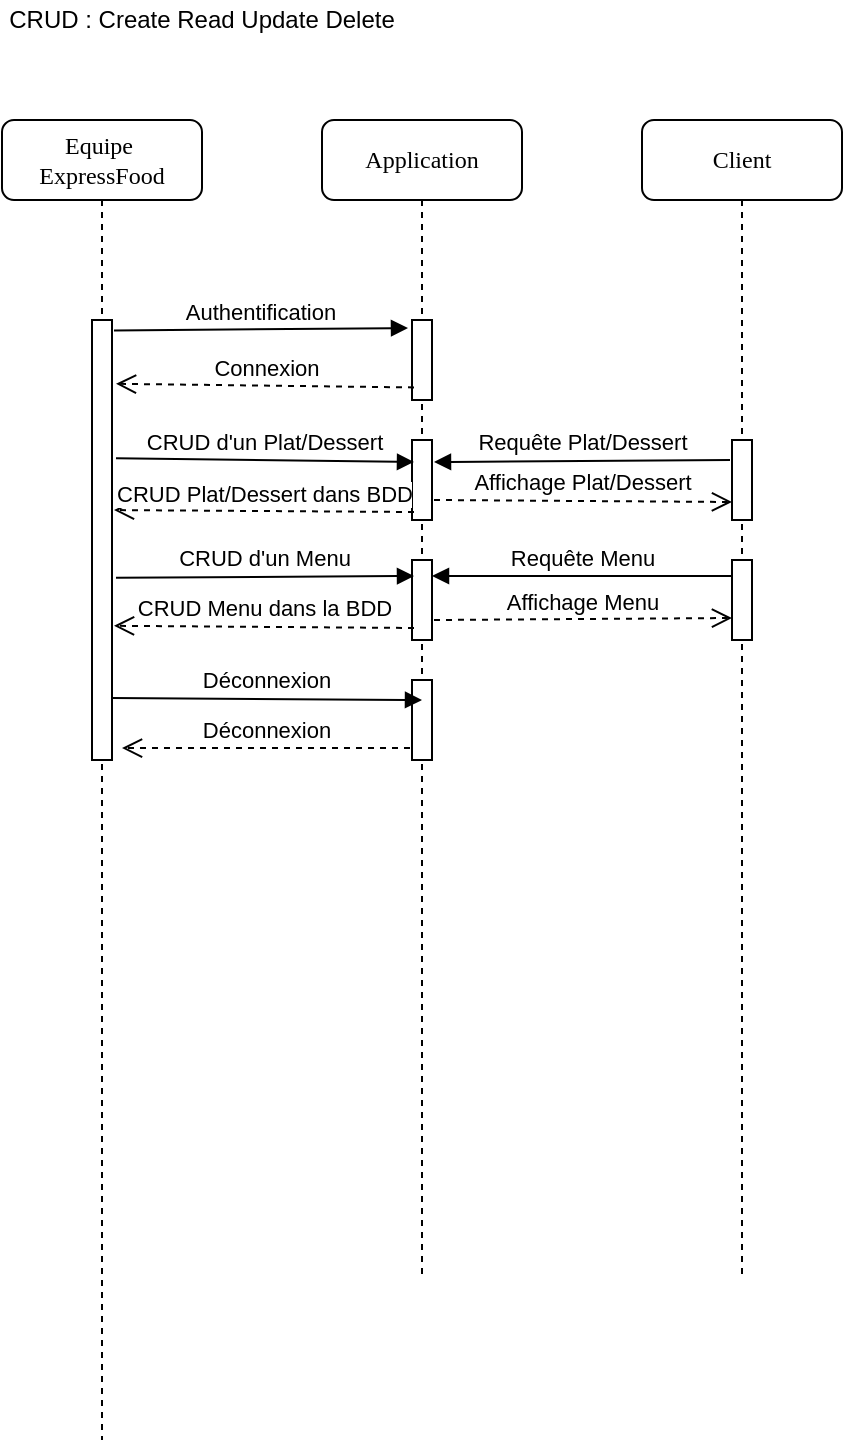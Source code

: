 <mxfile version="14.6.13" type="device"><diagram name="Page-1" id="13e1069c-82ec-6db2-03f1-153e76fe0fe0"><mxGraphModel dx="1033" dy="747" grid="1" gridSize="10" guides="1" tooltips="1" connect="1" arrows="1" fold="1" page="1" pageScale="1" pageWidth="1100" pageHeight="850" background="#ffffff" math="0" shadow="0"><root><mxCell id="0"/><mxCell id="1" parent="0"/><mxCell id="7baba1c4bc27f4b0-2" value="Application" style="shape=umlLifeline;perimeter=lifelinePerimeter;whiteSpace=wrap;html=1;container=1;collapsible=0;recursiveResize=0;outlineConnect=0;rounded=1;shadow=0;comic=0;labelBackgroundColor=none;strokeWidth=1;fontFamily=Verdana;fontSize=12;align=center;" parent="1" vertex="1"><mxGeometry x="240" y="80" width="100" height="580" as="geometry"/></mxCell><mxCell id="jt54RQBlf6SMzPWnkt8w-2" value="" style="html=1;points=[];perimeter=orthogonalPerimeter;rounded=0;shadow=0;comic=0;labelBackgroundColor=none;strokeWidth=1;fontFamily=Verdana;fontSize=12;align=center;" parent="7baba1c4bc27f4b0-2" vertex="1"><mxGeometry x="45" y="100" width="10" height="40" as="geometry"/></mxCell><mxCell id="7baba1c4bc27f4b0-3" value="Client" style="shape=umlLifeline;perimeter=lifelinePerimeter;whiteSpace=wrap;html=1;container=1;collapsible=0;recursiveResize=0;outlineConnect=0;rounded=1;shadow=0;comic=0;labelBackgroundColor=none;strokeWidth=1;fontFamily=Verdana;fontSize=12;align=center;" parent="1" vertex="1"><mxGeometry x="400" y="80" width="100" height="580" as="geometry"/></mxCell><mxCell id="7baba1c4bc27f4b0-8" value="Equipe&amp;nbsp;&lt;br&gt;ExpressFood" style="shape=umlLifeline;perimeter=lifelinePerimeter;whiteSpace=wrap;html=1;container=1;collapsible=0;recursiveResize=0;outlineConnect=0;rounded=1;shadow=0;comic=0;labelBackgroundColor=none;strokeWidth=1;fontFamily=Verdana;fontSize=12;align=center;" parent="1" vertex="1"><mxGeometry x="80" y="80" width="100" height="660" as="geometry"/></mxCell><mxCell id="7baba1c4bc27f4b0-9" value="" style="html=1;points=[];perimeter=orthogonalPerimeter;rounded=0;shadow=0;comic=0;labelBackgroundColor=none;strokeWidth=1;fontFamily=Verdana;fontSize=12;align=center;" parent="7baba1c4bc27f4b0-8" vertex="1"><mxGeometry x="45" y="100" width="10" height="220" as="geometry"/></mxCell><mxCell id="jt54RQBlf6SMzPWnkt8w-6" value="Authentification" style="html=1;verticalAlign=bottom;endArrow=block;exitX=1.1;exitY=0.024;exitDx=0;exitDy=0;exitPerimeter=0;entryX=-0.2;entryY=0.1;entryDx=0;entryDy=0;entryPerimeter=0;" parent="1" source="7baba1c4bc27f4b0-9" target="jt54RQBlf6SMzPWnkt8w-2" edge="1"><mxGeometry width="80" relative="1" as="geometry"><mxPoint x="154" y="215.05" as="sourcePoint"/><mxPoint x="280" y="213" as="targetPoint"/></mxGeometry></mxCell><mxCell id="jt54RQBlf6SMzPWnkt8w-7" value="Connexion" style="html=1;verticalAlign=bottom;endArrow=open;dashed=1;endSize=8;exitX=0.1;exitY=0.843;exitDx=0;exitDy=0;exitPerimeter=0;entryX=1.2;entryY=0.145;entryDx=0;entryDy=0;entryPerimeter=0;" parent="1" source="jt54RQBlf6SMzPWnkt8w-2" target="7baba1c4bc27f4b0-9" edge="1"><mxGeometry relative="1" as="geometry"><mxPoint x="250" y="240" as="sourcePoint"/><mxPoint x="157" y="242.5" as="targetPoint"/></mxGeometry></mxCell><mxCell id="jt54RQBlf6SMzPWnkt8w-32" value="" style="html=1;points=[];perimeter=orthogonalPerimeter;rounded=0;shadow=0;comic=0;labelBackgroundColor=none;strokeWidth=1;fontFamily=Verdana;fontSize=12;align=center;" parent="1" vertex="1"><mxGeometry x="285" y="240" width="10" height="40" as="geometry"/></mxCell><mxCell id="jt54RQBlf6SMzPWnkt8w-35" value="" style="html=1;points=[];perimeter=orthogonalPerimeter;rounded=0;shadow=0;comic=0;labelBackgroundColor=none;strokeWidth=1;fontFamily=Verdana;fontSize=12;align=center;" parent="1" vertex="1"><mxGeometry x="285" y="360" width="10" height="40" as="geometry"/></mxCell><mxCell id="jt54RQBlf6SMzPWnkt8w-39" value="" style="html=1;points=[];perimeter=orthogonalPerimeter;rounded=0;shadow=0;comic=0;labelBackgroundColor=none;strokeWidth=1;fontFamily=Verdana;fontSize=12;align=center;" parent="1" vertex="1"><mxGeometry x="285" y="300" width="10" height="40" as="geometry"/></mxCell><mxCell id="jt54RQBlf6SMzPWnkt8w-58" value="" style="html=1;points=[];perimeter=orthogonalPerimeter;rounded=0;shadow=0;comic=0;labelBackgroundColor=none;strokeWidth=1;fontFamily=Verdana;fontSize=12;align=center;" parent="1" vertex="1"><mxGeometry x="445" y="240" width="10" height="40" as="geometry"/></mxCell><mxCell id="jt54RQBlf6SMzPWnkt8w-59" value="" style="html=1;points=[];perimeter=orthogonalPerimeter;rounded=0;shadow=0;comic=0;labelBackgroundColor=none;strokeWidth=1;fontFamily=Verdana;fontSize=12;align=center;" parent="1" vertex="1"><mxGeometry x="445" y="300" width="10" height="40" as="geometry"/></mxCell><mxCell id="Nsy0UrHbogSwrNWDaxyP-1" value="CRUD d'un Plat/Dessert" style="html=1;verticalAlign=bottom;endArrow=block;exitX=1.2;exitY=0.314;exitDx=0;exitDy=0;exitPerimeter=0;entryX=0.1;entryY=0.275;entryDx=0;entryDy=0;entryPerimeter=0;" edge="1" parent="1" source="7baba1c4bc27f4b0-9" target="jt54RQBlf6SMzPWnkt8w-32"><mxGeometry width="80" relative="1" as="geometry"><mxPoint x="170" y="250" as="sourcePoint"/><mxPoint x="250" y="250" as="targetPoint"/></mxGeometry></mxCell><mxCell id="Nsy0UrHbogSwrNWDaxyP-2" value="CRUD Plat/Dessert dans BDD" style="html=1;verticalAlign=bottom;endArrow=open;dashed=1;endSize=8;entryX=1.1;entryY=0.432;entryDx=0;entryDy=0;entryPerimeter=0;exitX=0.1;exitY=0.9;exitDx=0;exitDy=0;exitPerimeter=0;" edge="1" parent="1" source="jt54RQBlf6SMzPWnkt8w-32" target="7baba1c4bc27f4b0-9"><mxGeometry relative="1" as="geometry"><mxPoint x="270" y="280" as="sourcePoint"/><mxPoint x="190" y="280" as="targetPoint"/></mxGeometry></mxCell><mxCell id="Nsy0UrHbogSwrNWDaxyP-3" value="&lt;div style=&quot;text-align: left&quot;&gt;&lt;span&gt;CRUD : Create&amp;nbsp;&lt;/span&gt;&lt;span&gt;Read&amp;nbsp;&lt;/span&gt;&lt;span&gt;Update&amp;nbsp;&lt;/span&gt;&lt;span&gt;Delete&lt;/span&gt;&lt;/div&gt;" style="text;html=1;strokeColor=none;fillColor=none;align=center;verticalAlign=middle;whiteSpace=wrap;rounded=0;" vertex="1" parent="1"><mxGeometry x="80" y="20" width="200" height="20" as="geometry"/></mxCell><mxCell id="Nsy0UrHbogSwrNWDaxyP-4" value="CRUD d'un Menu" style="html=1;verticalAlign=bottom;endArrow=block;exitX=1.2;exitY=0.586;exitDx=0;exitDy=0;exitPerimeter=0;entryX=0.1;entryY=0.2;entryDx=0;entryDy=0;entryPerimeter=0;" edge="1" parent="1" source="7baba1c4bc27f4b0-9" target="jt54RQBlf6SMzPWnkt8w-39"><mxGeometry width="80" relative="1" as="geometry"><mxPoint x="140" y="310" as="sourcePoint"/><mxPoint x="220" y="310" as="targetPoint"/></mxGeometry></mxCell><mxCell id="Nsy0UrHbogSwrNWDaxyP-5" value="CRUD Menu dans la BDD" style="html=1;verticalAlign=bottom;endArrow=open;dashed=1;endSize=8;exitX=0.1;exitY=0.85;exitDx=0;exitDy=0;exitPerimeter=0;entryX=1.1;entryY=0.695;entryDx=0;entryDy=0;entryPerimeter=0;" edge="1" parent="1" source="jt54RQBlf6SMzPWnkt8w-39" target="7baba1c4bc27f4b0-9"><mxGeometry relative="1" as="geometry"><mxPoint x="250" y="339" as="sourcePoint"/><mxPoint x="150" y="334" as="targetPoint"/></mxGeometry></mxCell><mxCell id="Nsy0UrHbogSwrNWDaxyP-6" value="Déconnexion" style="html=1;verticalAlign=bottom;endArrow=block;entryX=0.5;entryY=0.25;entryDx=0;entryDy=0;entryPerimeter=0;exitX=1;exitY=0.859;exitDx=0;exitDy=0;exitPerimeter=0;" edge="1" parent="1" source="7baba1c4bc27f4b0-9" target="jt54RQBlf6SMzPWnkt8w-35"><mxGeometry width="80" relative="1" as="geometry"><mxPoint x="140" y="370" as="sourcePoint"/><mxPoint x="220" y="370" as="targetPoint"/></mxGeometry></mxCell><mxCell id="Nsy0UrHbogSwrNWDaxyP-7" value="Déconnexion" style="html=1;verticalAlign=bottom;endArrow=open;dashed=1;endSize=8;entryX=1.5;entryY=0.973;entryDx=0;entryDy=0;entryPerimeter=0;" edge="1" parent="1" target="7baba1c4bc27f4b0-9"><mxGeometry relative="1" as="geometry"><mxPoint x="284" y="394" as="sourcePoint"/><mxPoint x="160" y="400" as="targetPoint"/></mxGeometry></mxCell><mxCell id="Nsy0UrHbogSwrNWDaxyP-8" value="Requête Plat/Dessert" style="html=1;verticalAlign=bottom;endArrow=block;entryX=1.1;entryY=0.275;entryDx=0;entryDy=0;entryPerimeter=0;exitX=-0.1;exitY=0.25;exitDx=0;exitDy=0;exitPerimeter=0;" edge="1" parent="1" source="jt54RQBlf6SMzPWnkt8w-58" target="jt54RQBlf6SMzPWnkt8w-32"><mxGeometry width="80" relative="1" as="geometry"><mxPoint x="330" y="250" as="sourcePoint"/><mxPoint x="410" y="250" as="targetPoint"/></mxGeometry></mxCell><mxCell id="Nsy0UrHbogSwrNWDaxyP-9" value="Affichage Plat/Dessert" style="html=1;verticalAlign=bottom;endArrow=open;dashed=1;endSize=8;entryX=0;entryY=0.775;entryDx=0;entryDy=0;entryPerimeter=0;exitX=1.1;exitY=0.75;exitDx=0;exitDy=0;exitPerimeter=0;" edge="1" parent="1" source="jt54RQBlf6SMzPWnkt8w-32" target="jt54RQBlf6SMzPWnkt8w-58"><mxGeometry relative="1" as="geometry"><mxPoint x="310" y="271" as="sourcePoint"/><mxPoint x="350" y="276" as="targetPoint"/></mxGeometry></mxCell><mxCell id="Nsy0UrHbogSwrNWDaxyP-10" value="Requête Menu" style="html=1;verticalAlign=bottom;endArrow=block;exitX=0;exitY=0.2;exitDx=0;exitDy=0;exitPerimeter=0;entryX=1;entryY=0.2;entryDx=0;entryDy=0;entryPerimeter=0;" edge="1" parent="1" source="jt54RQBlf6SMzPWnkt8w-59" target="jt54RQBlf6SMzPWnkt8w-39"><mxGeometry width="80" relative="1" as="geometry"><mxPoint x="310" y="310" as="sourcePoint"/><mxPoint x="390" y="320" as="targetPoint"/></mxGeometry></mxCell><mxCell id="Nsy0UrHbogSwrNWDaxyP-11" value="Affichage Menu" style="html=1;verticalAlign=bottom;endArrow=open;dashed=1;endSize=8;exitX=1.1;exitY=0.75;exitDx=0;exitDy=0;exitPerimeter=0;entryX=0;entryY=0.725;entryDx=0;entryDy=0;entryPerimeter=0;" edge="1" parent="1" source="jt54RQBlf6SMzPWnkt8w-39" target="jt54RQBlf6SMzPWnkt8w-59"><mxGeometry relative="1" as="geometry"><mxPoint x="420" y="330" as="sourcePoint"/><mxPoint x="340" y="330" as="targetPoint"/></mxGeometry></mxCell></root></mxGraphModel></diagram></mxfile>